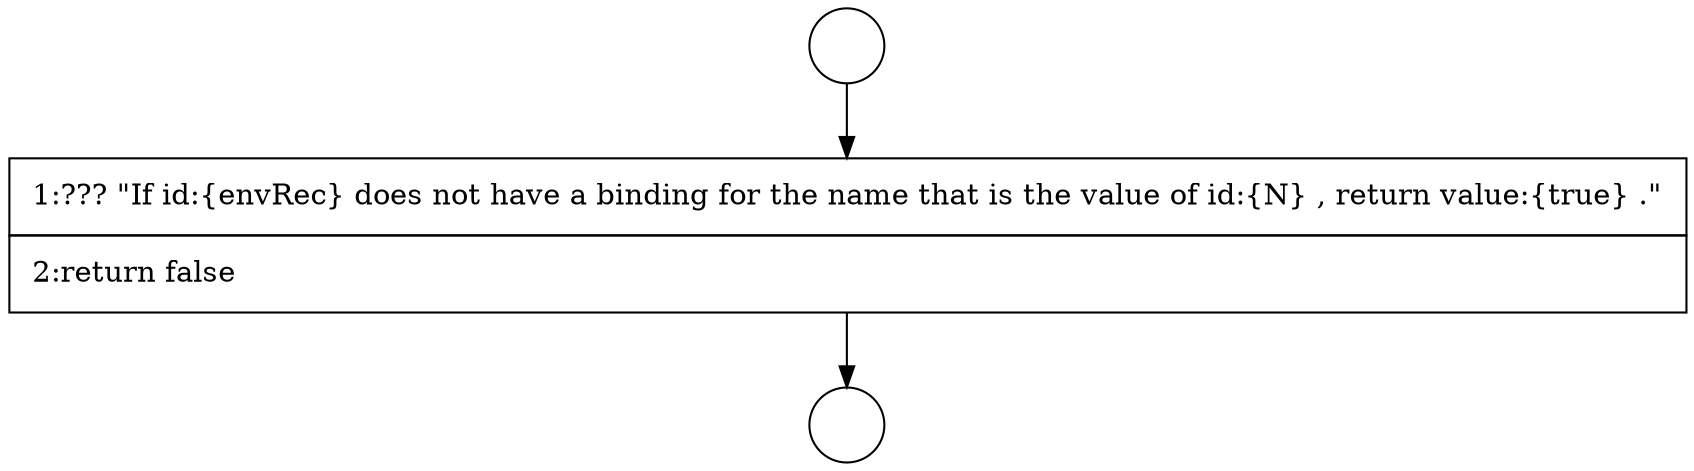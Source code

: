 digraph {
  node1339 [shape=circle label=" " color="black" fillcolor="white" style=filled]
  node1341 [shape=none, margin=0, label=<<font color="black">
    <table border="0" cellborder="1" cellspacing="0" cellpadding="10">
      <tr><td align="left">1:??? &quot;If id:{envRec} does not have a binding for the name that is the value of id:{N} , return value:{true} .&quot;</td></tr>
      <tr><td align="left">2:return false</td></tr>
    </table>
  </font>> color="black" fillcolor="white" style=filled]
  node1340 [shape=circle label=" " color="black" fillcolor="white" style=filled]
  node1339 -> node1341 [ color="black"]
  node1341 -> node1340 [ color="black"]
}
